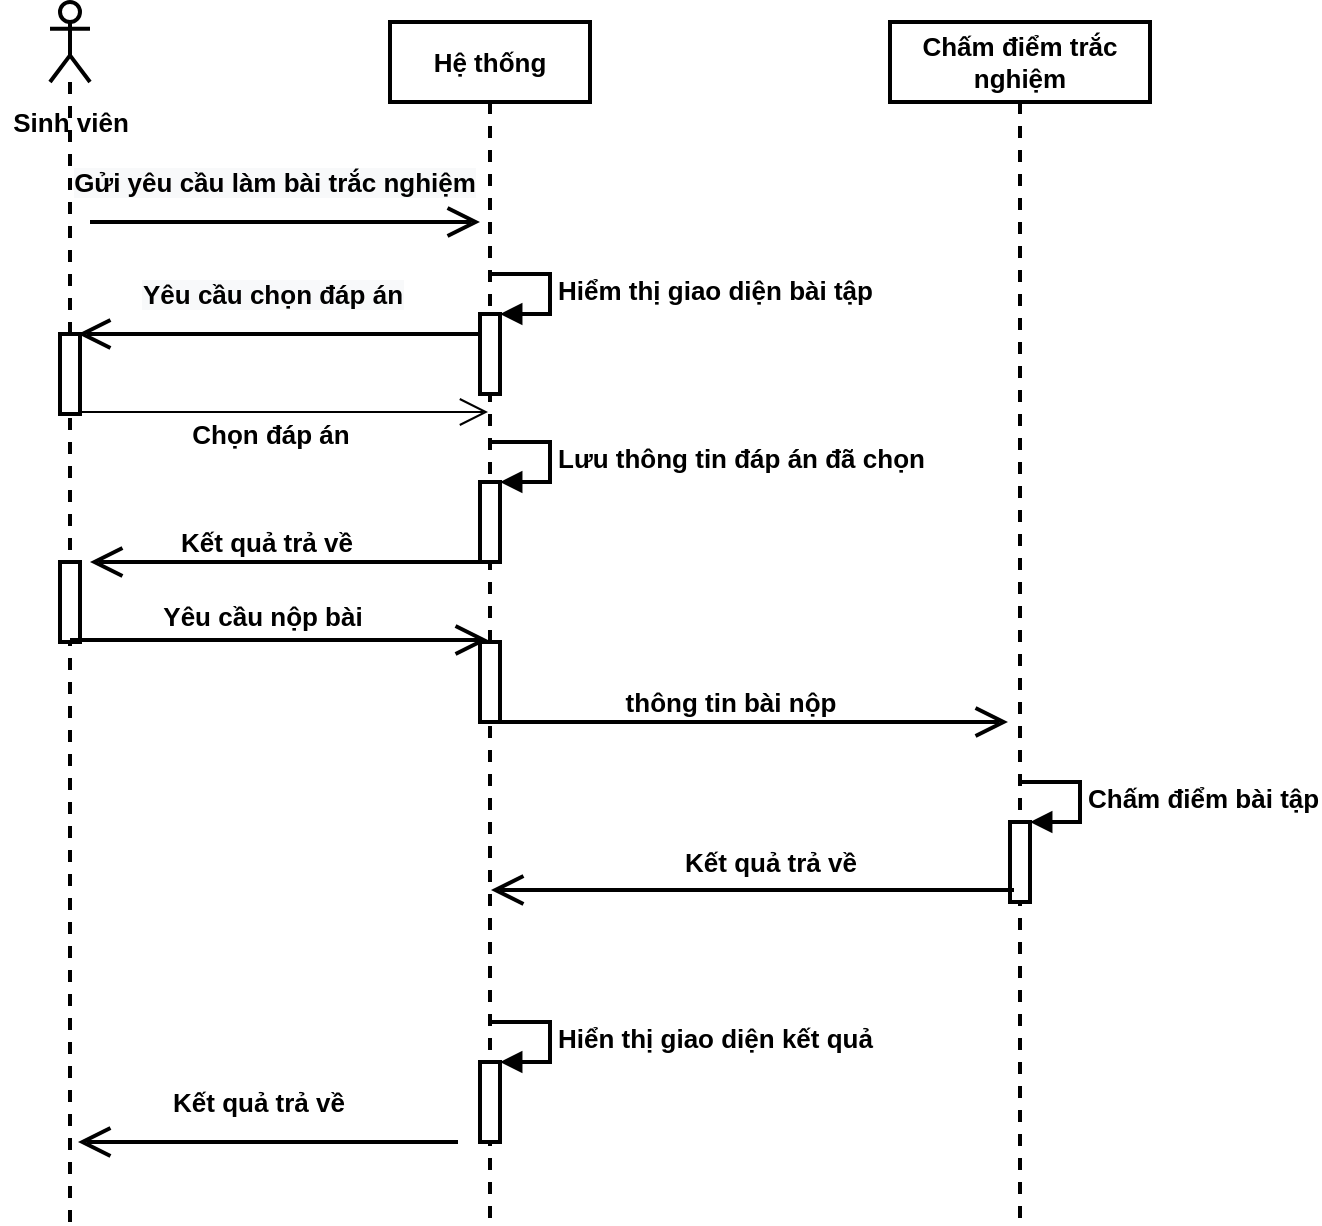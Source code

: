 <mxfile version="20.0.1" type="device"><diagram id="JRJ08dKNWTpz1-CcrkB6" name="Page-1"><mxGraphModel dx="1422" dy="705" grid="1" gridSize="10" guides="1" tooltips="1" connect="1" arrows="1" fold="1" page="1" pageScale="1" pageWidth="827" pageHeight="1169" math="0" shadow="0"><root><mxCell id="0"/><mxCell id="1" parent="0"/><mxCell id="GYCP8jPcSaeVwGlTMDuW-1" value="" style="shape=umlLifeline;participant=umlActor;perimeter=lifelinePerimeter;whiteSpace=wrap;html=1;container=1;collapsible=0;recursiveResize=0;verticalAlign=top;spacingTop=36;outlineConnect=0;strokeWidth=2;fontSize=13;fontStyle=1" vertex="1" parent="1"><mxGeometry x="210" y="180" width="20" height="610" as="geometry"/></mxCell><mxCell id="GYCP8jPcSaeVwGlTMDuW-2" value="" style="html=1;points=[];perimeter=orthogonalPerimeter;fontSize=13;strokeWidth=2;fontStyle=1" vertex="1" parent="GYCP8jPcSaeVwGlTMDuW-1"><mxGeometry x="5" y="166" width="10" height="40" as="geometry"/></mxCell><mxCell id="GYCP8jPcSaeVwGlTMDuW-3" value="" style="html=1;points=[];perimeter=orthogonalPerimeter;fontSize=13;fontStyle=1;strokeWidth=2;" vertex="1" parent="GYCP8jPcSaeVwGlTMDuW-1"><mxGeometry x="5" y="280" width="10" height="40" as="geometry"/></mxCell><mxCell id="GYCP8jPcSaeVwGlTMDuW-4" value="Hệ thống" style="shape=umlLifeline;perimeter=lifelinePerimeter;whiteSpace=wrap;html=1;container=1;collapsible=0;recursiveResize=0;outlineConnect=0;strokeWidth=2;fontSize=13;fontStyle=1" vertex="1" parent="1"><mxGeometry x="380" y="190" width="100" height="600" as="geometry"/></mxCell><mxCell id="GYCP8jPcSaeVwGlTMDuW-5" value="" style="html=1;points=[];perimeter=orthogonalPerimeter;fontSize=13;fontStyle=1;strokeWidth=2;" vertex="1" parent="GYCP8jPcSaeVwGlTMDuW-4"><mxGeometry x="45" y="146" width="10" height="40" as="geometry"/></mxCell><mxCell id="GYCP8jPcSaeVwGlTMDuW-6" value="Hiểm thị giao diện bài tập&amp;nbsp;" style="edgeStyle=orthogonalEdgeStyle;html=1;align=left;spacingLeft=2;endArrow=block;rounded=0;entryX=1;entryY=0;fontSize=13;fontStyle=1;strokeWidth=2;" edge="1" parent="GYCP8jPcSaeVwGlTMDuW-4" target="GYCP8jPcSaeVwGlTMDuW-5"><mxGeometry relative="1" as="geometry"><mxPoint x="50" y="126" as="sourcePoint"/><Array as="points"><mxPoint x="80" y="126"/></Array></mxGeometry></mxCell><mxCell id="GYCP8jPcSaeVwGlTMDuW-7" value="" style="html=1;points=[];perimeter=orthogonalPerimeter;fontSize=13;fontStyle=1;strokeWidth=2;" vertex="1" parent="GYCP8jPcSaeVwGlTMDuW-4"><mxGeometry x="45" y="310" width="10" height="40" as="geometry"/></mxCell><mxCell id="GYCP8jPcSaeVwGlTMDuW-8" value="" style="html=1;points=[];perimeter=orthogonalPerimeter;fontSize=13;fontStyle=1;strokeWidth=2;" vertex="1" parent="GYCP8jPcSaeVwGlTMDuW-4"><mxGeometry x="45" y="230" width="10" height="40" as="geometry"/></mxCell><mxCell id="GYCP8jPcSaeVwGlTMDuW-9" value="Lưu thông tin đáp án đã chọn" style="edgeStyle=orthogonalEdgeStyle;html=1;align=left;spacingLeft=2;endArrow=block;rounded=0;entryX=1;entryY=0;fontSize=13;fontStyle=1;strokeWidth=2;" edge="1" parent="GYCP8jPcSaeVwGlTMDuW-4" target="GYCP8jPcSaeVwGlTMDuW-8"><mxGeometry relative="1" as="geometry"><mxPoint x="50" y="210" as="sourcePoint"/><Array as="points"><mxPoint x="80" y="210"/></Array></mxGeometry></mxCell><mxCell id="GYCP8jPcSaeVwGlTMDuW-10" value="Chấm điểm trắc nghiệm" style="shape=umlLifeline;perimeter=lifelinePerimeter;whiteSpace=wrap;html=1;container=1;collapsible=0;recursiveResize=0;outlineConnect=0;strokeWidth=2;fontSize=13;fontStyle=1" vertex="1" parent="1"><mxGeometry x="630" y="190" width="130" height="600" as="geometry"/></mxCell><mxCell id="GYCP8jPcSaeVwGlTMDuW-11" value="" style="endArrow=open;endFill=1;endSize=12;html=1;rounded=0;strokeWidth=2;fontSize=13;fontStyle=1" edge="1" parent="1"><mxGeometry width="160" relative="1" as="geometry"><mxPoint x="230" y="290" as="sourcePoint"/><mxPoint x="425" y="290" as="targetPoint"/></mxGeometry></mxCell><mxCell id="GYCP8jPcSaeVwGlTMDuW-12" value="&lt;span style=&quot;background-color: rgb(248, 249, 250); font-size: 13px;&quot;&gt;Gửi yêu cầu làm bài trắc nghiệm&lt;/span&gt;" style="edgeLabel;html=1;align=center;verticalAlign=middle;resizable=0;points=[];fontSize=13;fontStyle=1" vertex="1" connectable="0" parent="GYCP8jPcSaeVwGlTMDuW-11"><mxGeometry x="-0.259" y="3" relative="1" as="geometry"><mxPoint x="20" y="-17" as="offset"/></mxGeometry></mxCell><mxCell id="GYCP8jPcSaeVwGlTMDuW-13" value="" style="endArrow=open;endFill=1;endSize=12;html=1;rounded=0;strokeWidth=2;fontSize=13;fontStyle=1" edge="1" parent="1"><mxGeometry width="160" relative="1" as="geometry"><mxPoint x="425" y="346" as="sourcePoint"/><mxPoint x="224" y="346" as="targetPoint"/></mxGeometry></mxCell><mxCell id="GYCP8jPcSaeVwGlTMDuW-14" value="&lt;span style=&quot;background-color: rgb(248, 249, 250); font-size: 13px;&quot;&gt;Yêu cầu chọn đáp án&lt;/span&gt;" style="edgeLabel;html=1;align=center;verticalAlign=middle;resizable=0;points=[];fontSize=13;fontStyle=1" vertex="1" connectable="0" parent="GYCP8jPcSaeVwGlTMDuW-13"><mxGeometry x="0.17" y="5" relative="1" as="geometry"><mxPoint x="13" y="-25" as="offset"/></mxGeometry></mxCell><mxCell id="GYCP8jPcSaeVwGlTMDuW-15" value="&lt;span style=&quot;font-size: 13px;&quot;&gt;Sinh viên&lt;/span&gt;" style="text;html=1;align=center;verticalAlign=middle;resizable=0;points=[];autosize=1;strokeColor=none;fillColor=none;fontSize=13;fontStyle=1" vertex="1" parent="1"><mxGeometry x="185" y="230" width="70" height="20" as="geometry"/></mxCell><mxCell id="GYCP8jPcSaeVwGlTMDuW-16" value="" style="endArrow=open;endFill=1;endSize=12;html=1;rounded=0;fontSize=13;fontStyle=1" edge="1" parent="1"><mxGeometry width="160" relative="1" as="geometry"><mxPoint x="225" y="385" as="sourcePoint"/><mxPoint x="429" y="385" as="targetPoint"/></mxGeometry></mxCell><mxCell id="GYCP8jPcSaeVwGlTMDuW-17" value="Chọn đáp án" style="edgeLabel;html=1;align=center;verticalAlign=middle;resizable=0;points=[];fontSize=13;fontStyle=1" vertex="1" connectable="0" parent="GYCP8jPcSaeVwGlTMDuW-16"><mxGeometry x="-0.196" y="4" relative="1" as="geometry"><mxPoint x="13" y="15" as="offset"/></mxGeometry></mxCell><mxCell id="GYCP8jPcSaeVwGlTMDuW-18" value="" style="endArrow=open;endFill=1;endSize=12;html=1;rounded=0;strokeWidth=2;fontSize=13;fontStyle=1" edge="1" parent="1"><mxGeometry width="160" relative="1" as="geometry"><mxPoint x="424.5" y="460" as="sourcePoint"/><mxPoint x="230" y="460" as="targetPoint"/></mxGeometry></mxCell><mxCell id="GYCP8jPcSaeVwGlTMDuW-19" value="&lt;span style=&quot;font-size: 13px;&quot;&gt;Kết quả trả về&lt;/span&gt;" style="edgeLabel;html=1;align=center;verticalAlign=middle;resizable=0;points=[];fontSize=13;fontStyle=1" vertex="1" connectable="0" parent="GYCP8jPcSaeVwGlTMDuW-18"><mxGeometry x="-0.115" relative="1" as="geometry"><mxPoint x="-21" y="-10" as="offset"/></mxGeometry></mxCell><mxCell id="GYCP8jPcSaeVwGlTMDuW-20" value="" style="endArrow=open;endFill=1;endSize=12;html=1;rounded=0;strokeWidth=2;exitX=0.5;exitY=0.975;exitDx=0;exitDy=0;exitPerimeter=0;fontSize=13;fontStyle=1" edge="1" parent="1" source="GYCP8jPcSaeVwGlTMDuW-3" target="GYCP8jPcSaeVwGlTMDuW-4"><mxGeometry width="160" relative="1" as="geometry"><mxPoint x="330" y="410" as="sourcePoint"/><mxPoint x="490" y="410" as="targetPoint"/></mxGeometry></mxCell><mxCell id="GYCP8jPcSaeVwGlTMDuW-21" value="&lt;span style=&quot;font-size: 13px;&quot;&gt;&lt;span style=&quot;font-size: 13px;&quot;&gt;Yêu cầu nộp bài&lt;/span&gt;&lt;/span&gt;" style="edgeLabel;html=1;align=center;verticalAlign=middle;resizable=0;points=[];fontSize=13;fontStyle=1" vertex="1" connectable="0" parent="1"><mxGeometry x="327.5" y="460" as="geometry"><mxPoint x="-12" y="27" as="offset"/></mxGeometry></mxCell><mxCell id="GYCP8jPcSaeVwGlTMDuW-22" value="" style="endArrow=open;endFill=1;endSize=12;html=1;rounded=0;strokeWidth=2;fontSize=13;fontStyle=1" edge="1" parent="1" source="GYCP8jPcSaeVwGlTMDuW-4"><mxGeometry width="160" relative="1" as="geometry"><mxPoint x="480" y="540" as="sourcePoint"/><mxPoint x="689" y="540" as="targetPoint"/></mxGeometry></mxCell><mxCell id="GYCP8jPcSaeVwGlTMDuW-23" value="" style="html=1;points=[];perimeter=orthogonalPerimeter;fontSize=13;fontStyle=1;strokeWidth=2;" vertex="1" parent="1"><mxGeometry x="690" y="590" width="10" height="40" as="geometry"/></mxCell><mxCell id="GYCP8jPcSaeVwGlTMDuW-24" value="Chấm điểm bài tập" style="edgeStyle=orthogonalEdgeStyle;html=1;align=left;spacingLeft=2;endArrow=block;rounded=0;entryX=1;entryY=0;fontSize=13;fontStyle=1;strokeWidth=2;" edge="1" parent="1" target="GYCP8jPcSaeVwGlTMDuW-23"><mxGeometry relative="1" as="geometry"><mxPoint x="695" y="570" as="sourcePoint"/><Array as="points"><mxPoint x="725" y="570"/></Array></mxGeometry></mxCell><mxCell id="GYCP8jPcSaeVwGlTMDuW-25" value="thông tin bài nộp" style="text;html=1;align=center;verticalAlign=middle;resizable=0;points=[];autosize=1;strokeColor=none;fillColor=none;fontSize=13;fontStyle=1" vertex="1" parent="1"><mxGeometry x="490" y="520" width="120" height="20" as="geometry"/></mxCell><mxCell id="GYCP8jPcSaeVwGlTMDuW-26" value="" style="html=1;points=[];perimeter=orthogonalPerimeter;fontSize=13;fontStyle=1;strokeWidth=2;" vertex="1" parent="1"><mxGeometry x="425" y="710" width="10" height="40" as="geometry"/></mxCell><mxCell id="GYCP8jPcSaeVwGlTMDuW-27" value="Hiển thị giao diện kết quả" style="edgeStyle=orthogonalEdgeStyle;html=1;align=left;spacingLeft=2;endArrow=block;rounded=0;entryX=1;entryY=0;fontSize=13;fontStyle=1;strokeWidth=2;" edge="1" parent="1" target="GYCP8jPcSaeVwGlTMDuW-26"><mxGeometry relative="1" as="geometry"><mxPoint x="430" y="690" as="sourcePoint"/><Array as="points"><mxPoint x="460" y="690"/></Array></mxGeometry></mxCell><mxCell id="GYCP8jPcSaeVwGlTMDuW-28" value="" style="endArrow=open;endFill=1;endSize=12;html=1;rounded=0;fontSize=13;fontStyle=1;strokeWidth=2;" edge="1" parent="1"><mxGeometry width="160" relative="1" as="geometry"><mxPoint x="414" y="750" as="sourcePoint"/><mxPoint x="224" y="750" as="targetPoint"/></mxGeometry></mxCell><mxCell id="GYCP8jPcSaeVwGlTMDuW-29" value="&lt;span style=&quot;font-size: 13px; background-color: rgb(255, 255, 255);&quot;&gt;Kết quả trả về&lt;/span&gt;" style="text;html=1;align=center;verticalAlign=middle;resizable=0;points=[];autosize=1;strokeColor=none;fillColor=none;fontSize=13;fontStyle=1" vertex="1" parent="1"><mxGeometry x="264" y="720" width="100" height="20" as="geometry"/></mxCell><mxCell id="GYCP8jPcSaeVwGlTMDuW-30" value="" style="endArrow=open;endFill=1;endSize=12;html=1;rounded=0;strokeWidth=2;exitX=0.2;exitY=0.85;exitDx=0;exitDy=0;exitPerimeter=0;fontSize=13;fontStyle=1" edge="1" parent="1" source="GYCP8jPcSaeVwGlTMDuW-23" target="GYCP8jPcSaeVwGlTMDuW-4"><mxGeometry width="160" relative="1" as="geometry"><mxPoint x="330" y="510" as="sourcePoint"/><mxPoint x="490" y="510" as="targetPoint"/></mxGeometry></mxCell><mxCell id="GYCP8jPcSaeVwGlTMDuW-31" value="&lt;span style=&quot;font-size: 13px; background-color: rgb(255, 255, 255);&quot;&gt;Kết quả trả về&lt;/span&gt;" style="text;html=1;align=center;verticalAlign=middle;resizable=0;points=[];autosize=1;strokeColor=none;fillColor=none;fontSize=13;fontStyle=1" vertex="1" parent="1"><mxGeometry x="520" y="600" width="100" height="20" as="geometry"/></mxCell></root></mxGraphModel></diagram></mxfile>